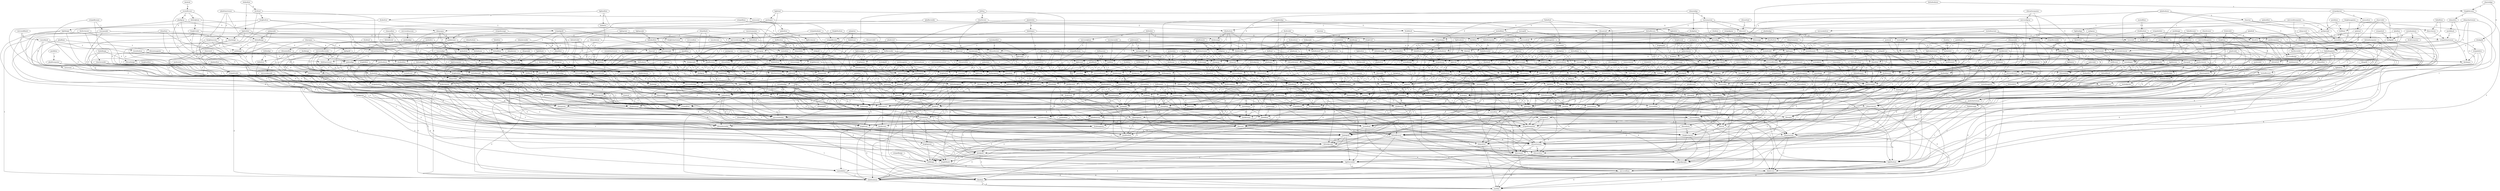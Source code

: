 digraph MyGraph {
stripedbeige -> dullbeige [label= "5"];
darkturquoise -> darkbronze [label= "4"];
darkturquoise -> poshtan [label= "3"];
mirroredturquoise -> dimcrimson [label= "2"];
mirroredturquoise -> clearcrimson [label= "4"];
mirroredturquoise -> dottedblue [label= "1"];
stripedgray -> mutedviolet [label= "4"];
stripedgray -> clearfuchsia [label= "1"];
stripedgray -> dullviolet [label= "2"];
brightcyan -> dimaqua [label= "4"];
brightcyan -> vibrantsalmon [label= "4"];
darkaqua -> dimbrown [label= "4"];
dullmagenta -> dimplum [label= "5"];
dullmagenta -> darkcoral [label= "5"];
dullmagenta -> mirroredwhite [label= "3"];
dullmagenta -> poshteal [label= "3"];
dullsilver -> dullcrimson [label= "4"];
dullblue -> shinyviolet [label= "1"];
dullblue -> plaidmagenta [label= "4"];
dullblue -> dullgreen [label= "4"];
mutedwhite -> darkaqua [label= "4"];
mutedwhite -> palered [label= "4"];
mutedwhite -> stripedmaroon [label= "1"];
mutedwhite -> stripedtomato [label= "1"];
shinygray -> dimchartreuse [label= "3"];
shinygray -> mutedturquoise [label= "4"];
poshyellow -> dimcyan [label= "4"];
wavytan -> plaidbeige [label= "2"];
poshmaroon -> mirroredblue [label= "5"];
fadedred -> drabred [label= "3"];
stripedcyan -> brightblack [label= "1"];
stripedcyan -> poshcyan [label= "4"];
stripedcyan -> stripedpurple [label= "2"];
stripedcyan -> palefuchsia [label= "1"];
fadedteal -> vibrantgray [label= "4"];
fadedteal -> dimblack [label= "3"];
fadedteal -> mutedlime [label= "5"];
fadedteal -> stripedaqua [label= "4"];
stripedgold -> dottedblue [label= "1"];
stripedgold -> drabbronze [label= "5"];
stripedgold -> mirroredorange [label= "2"];
stripedgold -> shinyviolet [label= "2"];
dullcyan -> poshteal [label= "5"];
dullcyan -> palechartreuse [label= "3"];
clearbeige -> mirroredwhite [label= "3"];
clearbeige -> dottedorange [label= "4"];
clearbeige -> mutedpurple [label= "4"];
posholive -> drabmaroon [label= "4"];
posholive -> vibrantcrimson [label= "2"];
posholive -> vibrantaqua [label= "3"];
posholive -> dottedcyan [label= "1"];
plaidsilver -> vibrantblack [label= "2"];
paleolive -> brightturquoise [label= "2"];
paleolive -> brightteal [label= "5"];
mutedplum -> dimmaroon [label= "2"];
mutedplum -> palefuchsia [label= "2"];
mutedplum -> darkolive [label= "2"];
stripedorange -> palebronze [label= "5"];
stripedorange -> shinyblue [label= "1"];
dottedtan -> dimgreen [label= "3"];
dottedtan -> cleargray [label= "5"];
mirroredchartreuse -> mirroredaqua [label= "3"];
darkcrimson -> dimorange [label= "1"];
darkcrimson -> clearlavender [label= "4"];
darkcrimson -> fadedsalmon [label= "1"];
darkcrimson -> mutedfuchsia [label= "1"];
lightviolet -> fadedwhite [label= "1"];
lightviolet -> clearpurple [label= "2"];
poshbronze -> drabcoral [label= "5"];
fadedolive -> mirroredblue [label= "1"];
fadedolive -> dimwhite [label= "4"];
drabgray -> wavylime [label= "4"];
drabgray -> drabchartreuse [label= "2"];
drabgray -> brightblack [label= "2"];
drabgray -> clearpurple [label= "5"];
plaidlavender -> shinyaqua [label= "5"];
plaidlavender -> mirroredgold [label= "1"];
fadedgreen -> palelavender [label= "5"];
fadedgreen -> palered [label= "2"];
darkorange -> dullplum [label= "5"];
clearviolet -> dulllime [label= "1"];
clearviolet -> dimbrown [label= "5"];
clearviolet -> mirroredbronze [label= "5"];
clearviolet -> dottedturquoise [label= "3"];
mirroredaqua -> dullbeige [label= "3"];
mirroredaqua -> dottedlavender [label= "2"];
clearbronze -> mirroredmagenta [label= "3"];
clearbronze -> darktomato [label= "4"];
palegray -> mirroredorange [label= "5"];
palegray -> dottedbronze [label= "3"];
palegray -> darktomato [label= "3"];
lightyellow -> drabsilver [label= "3"];
lightyellow -> dullolive [label= "3"];
lightyellow -> lightviolet [label= "5"];
brightaqua -> mutedsilver [label= "2"];
brightaqua -> stripedturquoise [label= "1"];
vibrantblack -> clearcyan [label= "2"];
vibrantblack -> stripedturquoise [label= "2"];
lightblack -> shinygray [label= "1"];
lightblack -> drabgray [label= "3"];
dottedplum -> wavyteal [label= "3"];
dottedplum -> brightviolet [label= "4"];
dottedplum -> vibrantpurple [label= "2"];
darktomato -> dottedindigo [label= "3"];
darktomato -> plaidteal [label= "2"];
darktomato -> palelavender [label= "4"];
paleviolet -> vibrantplum [label= "5"];
paleviolet -> stripedteal [label= "3"];
paleviolet -> mutedmagenta [label= "2"];
paleviolet -> darkbrown [label= "3"];
darkgreen -> shinygreen [label= "5"];
darkgreen -> brightblack [label= "4"];
darkgreen -> dullbeige [label= "3"];
stripedcrimson -> darkgray [label= "4"];
brightgray -> mutedindigo [label= "5"];
brightgray -> darklime [label= "5"];
brightgray -> brightplum [label= "3"];
dullgray -> vibrantfuchsia [label= "3"];
drabblack -> brightturquoise [label= "4"];
drabblack -> stripedchartreuse [label= "4"];
drabblack -> fadedwhite [label= "4"];
drabblack -> plaidsilver [label= "4"];
palepurple -> vibrantaqua [label= "1"];
palepurple -> dottedbeige [label= "2"];
palepurple -> lighttomato [label= "1"];
dottedindigo -> dottedlavender [label= "5"];
dottedindigo -> shinygold [label= "5"];
dottedindigo -> vibranttomato [label= "1"];
dottedindigo -> stripedpurple [label= "1"];
clearbrown -> lightolive [label= "3"];
clearbrown -> shinybeige [label= "1"];
fadedsalmon -> noother [label= "0"];
poshsalmon -> wavysalmon [label= "3"];
poshsalmon -> stripedblue [label= "2"];
shinycyan -> dullsalmon [label= "5"];
shinycyan -> clearchartreuse [label= "5"];
drabwhite -> vibrantfuchsia [label= "3"];
drabwhite -> fadedblack [label= "2"];
drabwhite -> plaidteal [label= "3"];
fadedplum -> mutedteal [label= "4"];
fadedplum -> lightgray [label= "4"];
fadedplum -> drabmagenta [label= "4"];
fadedplum -> plaidaqua [label= "2"];
dimgold -> mutedbronze [label= "3"];
wavycyan -> vibrantlavender [label= "3"];
paletan -> paleaqua [label= "4"];
paletan -> stripedblack [label= "1"];
paletan -> poshtan [label= "3"];
shinyplum -> dimcyan [label= "1"];
shinyplum -> dimaqua [label= "3"];
shinyplum -> brightcrimson [label= "4"];
shinyplum -> mirroredwhite [label= "5"];
fadedturquoise -> fadedlavender [label= "4"];
fadedturquoise -> poshsilver [label= "5"];
shinyteal -> dullsalmon [label= "3"];
shinyteal -> drabbeige [label= "4"];
shinyteal -> wavylime [label= "4"];
shinyteal -> palewhite [label= "5"];
clearwhite -> dottedtomato [label= "1"];
plaidblack -> brightplum [label= "4"];
plaidblack -> shinytomato [label= "4"];
plaidblack -> plaidgreen [label= "2"];
plaidblack -> fadedblue [label= "3"];
vibrantgold -> mirroredwhite [label= "3"];
vibrantgold -> stripedturquoise [label= "5"];
plaidtan -> mirroredbrown [label= "3"];
plaidtan -> poshmaroon [label= "1"];
plaidtan -> mirroredred [label= "1"];
lightgold -> plaidaqua [label= "1"];
lightgold -> drabcrimson [label= "2"];
lightgold -> poshbronze [label= "4"];
lightgold -> shinybronze [label= "3"];
dottedlime -> palegreen [label= "2"];
dottedlime -> shinybronze [label= "2"];
dottedlime -> vibrantsalmon [label= "1"];
plaidorange -> darktan [label= "2"];
plaidorange -> plaidteal [label= "3"];
plaidorange -> fadedblack [label= "4"];
plaidorange -> wavytomato [label= "2"];
brightmagenta -> vibrantred [label= "2"];
brightmagenta -> mutedteal [label= "1"];
brightmagenta -> mirroredcrimson [label= "5"];
stripedwhite -> dottedwhite [label= "1"];
stripedwhite -> vibranttomato [label= "3"];
mutedlavender -> fadedgold [label= "4"];
mutedlavender -> palered [label= "3"];
dottedred -> clearmagenta [label= "1"];
dottedred -> poshtan [label= "4"];
shinyyellow -> darkbrown [label= "2"];
mutedturquoise -> poshfuchsia [label= "2"];
mutedturquoise -> darktan [label= "5"];
mutedturquoise -> wavyblue [label= "2"];
mirroredteal -> poshcyan [label= "1"];
mirroredteal -> dullorange [label= "2"];
mirroredteal -> brightindigo [label= "5"];
darkyellow -> brightindigo [label= "5"];
mirroredviolet -> lightmaroon [label= "4"];
mirroredviolet -> shinyplum [label= "2"];
mirroredviolet -> darkcoral [label= "2"];
dimcoral -> shinyred [label= "5"];
dimcoral -> dimplum [label= "1"];
paleplum -> dullgold [label= "5"];
paleplum -> mutedteal [label= "1"];
paleplum -> fadedcyan [label= "2"];
vibrantviolet -> wavybronze [label= "5"];
vibrantviolet -> wavyorange [label= "4"];
lightgray -> brightteal [label= "2"];
lightgray -> dottedolive [label= "4"];
lightgray -> stripedmagenta [label= "2"];
drabsilver -> vibrantbeige [label= "2"];
drabsilver -> stripedgold [label= "3"];
mirroredcoral -> mutedmagenta [label= "5"];
mirroredcoral -> vibrantgreen [label= "4"];
mutedtan -> vibrantbronze [label= "1"];
clearturquoise -> mirroredlime [label= "5"];
fadedorange -> mutedsilver [label= "1"];
fadedorange -> lightfuchsia [label= "1"];
dottedbronze -> fadedsalmon [label= "1"];
dottedbronze -> dimtomato [label= "1"];
dottedbronze -> dullbeige [label= "2"];
dottedbronze -> vibranttomato [label= "4"];
mirroredsilver -> clearfuchsia [label= "5"];
brightblack -> noother [label= "0"];
vibrantteal -> dimcoral [label= "5"];
wavychartreuse -> dimtomato [label= "1"];
wavychartreuse -> draborange [label= "1"];
wavychartreuse -> mirroredgold [label= "3"];
wavygreen -> darkcyan [label= "5"];
wavygreen -> wavylime [label= "4"];
wavytomato -> vibrantblack [label= "3"];
wavytomato -> fadedgold [label= "4"];
wavytomato -> stripedturquoise [label= "1"];
wavytomato -> plaidteal [label= "5"];
cleargray -> clearlime [label= "2"];
dullteal -> draborange [label= "3"];
dullteal -> lightfuchsia [label= "2"];
dullteal -> drabtomato [label= "3"];
fadedchartreuse -> poshfuchsia [label= "1"];
fadedchartreuse -> darkcoral [label= "3"];
fadedchartreuse -> drabcrimson [label= "4"];
stripedsilver -> dimchartreuse [label= "4"];
shinyblue -> dullsalmon [label= "2"];
mutedpurple -> clearlime [label= "2"];
mutedpurple -> lightblue [label= "2"];
mutedpurple -> dimlime [label= "3"];
clearmagenta -> lightblue [label= "5"];
clearmagenta -> wavysalmon [label= "3"];
clearmagenta -> mutedgreen [label= "1"];
clearmagenta -> darktan [label= "5"];
dottedblue -> stripedturquoise [label= "1"];
dottedblue -> paleindigo [label= "2"];
dottedblue -> poshsalmon [label= "3"];
brightgreen -> lightlavender [label= "5"];
brightgreen -> dullbeige [label= "1"];
brightgreen -> plaidgold [label= "3"];
poshsilver -> plaidfuchsia [label= "4"];
poshgold -> dimmagenta [label= "5"];
poshgold -> poshfuchsia [label= "4"];
poshgold -> mutedsilver [label= "5"];
wavycrimson -> plaidorange [label= "4"];
darkmagenta -> palesalmon [label= "4"];
darkmagenta -> dottedaqua [label= "1"];
darkmagenta -> drabmagenta [label= "4"];
darkmagenta -> paleolive [label= "1"];
dimred -> brightcrimson [label= "3"];
dimred -> mirroredlime [label= "2"];
dullwhite -> palecyan [label= "5"];
dullwhite -> darkorange [label= "1"];
dullwhite -> mirroredplum [label= "4"];
plaidlime -> vibrantmagenta [label= "3"];
plaidlime -> wavycyan [label= "5"];
dimbrown -> noother [label= "0"];
paleblack -> mirroredgold [label= "3"];
paleblack -> cleargold [label= "3"];
paleblack -> darkchartreuse [label= "2"];
clearteal -> mirroredblue [label= "1"];
clearteal -> mutedteal [label= "5"];
clearteal -> dottedmagenta [label= "4"];
clearteal -> brightcrimson [label= "3"];
mutedaqua -> dottedaqua [label= "3"];
mutedaqua -> dullaqua [label= "2"];
mutedaqua -> mutedlavender [label= "1"];
mutedaqua -> mutedgreen [label= "2"];
plaidcrimson -> mirroredindigo [label= "1"];
brightcoral -> mirroredgold [label= "3"];
brightcoral -> wavysalmon [label= "2"];
brightcoral -> palecrimson [label= "5"];
brightcoral -> darkbrown [label= "2"];
dottedfuchsia -> vibrantcoral [label= "4"];
dottedfuchsia -> mirroredteal [label= "3"];
dottedfuchsia -> palelavender [label= "2"];
darklavender -> dottedred [label= "3"];
clearfuchsia -> dottedblue [label= "3"];
clearfuchsia -> poshbrown [label= "2"];
vibrantturquoise -> clearblue [label= "4"];
vibrantturquoise -> mirroredgray [label= "2"];
poshtomato -> mutedbronze [label= "2"];
poshtomato -> darkmagenta [label= "1"];
brightplum -> poshtan [label= "4"];
brightplum -> fadedsalmon [label= "5"];
dimbeige -> plaidteal [label= "4"];
dimbeige -> drabbronze [label= "2"];
lightcoral -> dottedbronze [label= "2"];
lightcoral -> shinygold [label= "4"];
lightcoral -> brightplum [label= "2"];
lightcoral -> dimtan [label= "1"];
stripedviolet -> vibrantmaroon [label= "5"];
stripedviolet -> poshcyan [label= "3"];
stripedviolet -> fadedsalmon [label= "2"];
palemaroon -> paleaqua [label= "4"];
palemaroon -> shinysilver [label= "5"];
plaidgreen -> lighttomato [label= "2"];
vibrantlavender -> dimlime [label= "1"];
poshteal -> vibrantlavender [label= "5"];
dullcrimson -> darkbrown [label= "1"];
mutedbronze -> vibrantcyan [label= "4"];
mutedbronze -> poshchartreuse [label= "1"];
mutedbronze -> dottedbronze [label= "1"];
poshred -> mutedtomato [label= "4"];
poshred -> vibranttomato [label= "1"];
poshred -> darkbrown [label= "4"];
stripedlime -> dullplum [label= "2"];
stripedlime -> drabyellow [label= "5"];
stripedlime -> palesilver [label= "2"];
dullblack -> dimgray [label= "1"];
dullblack -> drabaqua [label= "2"];
dullblack -> fadedblue [label= "3"];
dullblack -> mirroredindigo [label= "2"];
vibrantred -> fadedblack [label= "3"];
vibrantred -> wavyred [label= "4"];
vibrantred -> wavysalmon [label= "5"];
drabolive -> dullmagenta [label= "3"];
drabolive -> vibrantaqua [label= "1"];
drabolive -> dimmaroon [label= "2"];
mutedyellow -> wavylime [label= "5"];
mutedyellow -> vibrantbrown [label= "2"];
mutedyellow -> shinycyan [label= "2"];
dimlavender -> wavysalmon [label= "1"];
poshtan -> mirroredlime [label= "4"];
poshtan -> fadedgold [label= "5"];
vibrantmagenta -> plaidteal [label= "4"];
vibrantmagenta -> wavyplum [label= "3"];
vibrantmagenta -> palecyan [label= "1"];
vibrantmagenta -> mirroredbronze [label= "2"];
dimyellow -> vibrantblack [label= "3"];
dimyellow -> dimmaroon [label= "1"];
draborange -> plaidgreen [label= "2"];
draborange -> clearpurple [label= "5"];
draborange -> brightbeige [label= "5"];
draborange -> dullviolet [label= "5"];
plaidmagenta -> paletan [label= "4"];
plaidmagenta -> vibrantlavender [label= "4"];
plaidmagenta -> drabcoral [label= "1"];
plaidmagenta -> darklime [label= "5"];
darkgold -> poshtomato [label= "1"];
darkgold -> mutedteal [label= "3"];
fadedblack -> brightturquoise [label= "2"];
fadedblack -> stripedblue [label= "1"];
fadedblack -> stripedpurple [label= "1"];
stripedblack -> shinysilver [label= "1"];
dullpurple -> fadedlavender [label= "2"];
dullpurple -> mirroredtomato [label= "4"];
dulllime -> wavyolive [label= "5"];
dottedblack -> dottedolive [label= "5"];
lightmaroon -> shinyorange [label= "1"];
lightmaroon -> brightblack [label= "1"];
lightmaroon -> paletan [label= "1"];
mutedsilver -> dottedpurple [label= "4"];
mutedsilver -> fadedsalmon [label= "3"];
mutedsilver -> drabmagenta [label= "1"];
mutedsilver -> brightgreen [label= "4"];
mutedmaroon -> dimlime [label= "5"];
mutedmaroon -> wavyplum [label= "1"];
mutedmaroon -> stripedlavender [label= "1"];
mutedmaroon -> dottedwhite [label= "1"];
shinycoral -> dimyellow [label= "1"];
shinycoral -> mutedcrimson [label= "1"];
shinycoral -> dimolive [label= "4"];
shinybeige -> shinyorange [label= "5"];
shinybeige -> plaidteal [label= "5"];
stripedbrown -> brightwhite [label= "5"];
stripedbrown -> fadedgold [label= "1"];
stripedbrown -> dimteal [label= "4"];
drabsalmon -> fadedtomato [label= "5"];
drabsalmon -> mutedcrimson [label= "4"];
shinymagenta -> wavygreen [label= "4"];
shinymagenta -> darkwhite [label= "2"];
shinymagenta -> clearolive [label= "5"];
lightblue -> drabbrown [label= "3"];
lightblue -> dimmagenta [label= "5"];
lightblue -> lightfuchsia [label= "3"];
lightblue -> dottedlavender [label= "1"];
dimcrimson -> stripedchartreuse [label= "3"];
dottedorange -> brightolive [label= "4"];
dottedbeige -> vibrantchartreuse [label= "5"];
dottedbeige -> fadedpurple [label= "2"];
dottedbeige -> palebeige [label= "3"];
brighttomato -> mutedgray [label= "2"];
brighttomato -> palelavender [label= "5"];
brighttomato -> lightcyan [label= "2"];
brighttomato -> dottedgold [label= "4"];
dimgreen -> wavylime [label= "3"];
dottedwhite -> dimgray [label= "2"];
dottedwhite -> fadedwhite [label= "1"];
dottedwhite -> fadedplum [label= "4"];
stripedred -> darkgold [label= "2"];
dottedsalmon -> brightbronze [label= "1"];
dottedsalmon -> wavybronze [label= "1"];
mutedgold -> mirroredteal [label= "4"];
lightchartreuse -> poshtomato [label= "4"];
darklime -> stripedteal [label= "3"];
darklime -> dottedpurple [label= "5"];
darklime -> stripedturquoise [label= "1"];
palelavender -> stripedmaroon [label= "4"];
palelavender -> dimred [label= "5"];
palelavender -> dimlime [label= "5"];
stripedbronze -> vibrantfuchsia [label= "5"];
stripedbronze -> dullorange [label= "2"];
stripedbronze -> wavypurple [label= "1"];
drabfuchsia -> dottedlavender [label= "2"];
drabfuchsia -> clearpurple [label= "1"];
drabfuchsia -> darkpurple [label= "3"];
mirroredgold -> darktomato [label= "4"];
mirroredgold -> paletan [label= "5"];
mirroredgold -> brightindigo [label= "2"];
mirroredgold -> wavyteal [label= "5"];
poshgray -> drabmagenta [label= "2"];
poshgray -> darktan [label= "3"];
poshcyan -> paleolive [label= "2"];
poshcyan -> dullcoral [label= "5"];
palebeige -> stripedcyan [label= "5"];
palebeige -> shinyviolet [label= "5"];
fadedmaroon -> stripedturquoise [label= "1"];
fadedmaroon -> dimbrown [label= "4"];
fadedmaroon -> plaidgold [label= "5"];
fadedmaroon -> vibrantlavender [label= "1"];
mirroredpurple -> stripedyellow [label= "1"];
mirroredpurple -> dottedchartreuse [label= "4"];
mirroredpurple -> mutedcrimson [label= "5"];
mirroredpurple -> dullcrimson [label= "5"];
fadedcoral -> plaidaqua [label= "1"];
fadedcoral -> mutedcoral [label= "5"];
dullindigo -> dullsilver [label= "4"];
fadedpurple -> mutedturquoise [label= "1"];
fadedpurple -> palered [label= "3"];
fadedpurple -> palelavender [label= "2"];
fadedpurple -> shinybronze [label= "1"];
shinycrimson -> mirroredblue [label= "3"];
shinycrimson -> stripedturquoise [label= "2"];
shinycrimson -> stripedteal [label= "5"];
shinycrimson -> dimlime [label= "4"];
lightturquoise -> darkgray [label= "2"];
lightturquoise -> mirroredwhite [label= "5"];
poshfuchsia -> plaidgold [label= "2"];
brightpurple -> darklime [label= "1"];
brightpurple -> vibrantbronze [label= "4"];
brightpurple -> cleargold [label= "5"];
brightpurple -> dullbrown [label= "2"];
drabred -> stripedblue [label= "5"];
mirroredlavender -> paleindigo [label= "2"];
mirroredlavender -> stripedmaroon [label= "3"];
mirroredlavender -> plaidgold [label= "1"];
mutedtomato -> stripedcyan [label= "3"];
mutedtomato -> dottedindigo [label= "4"];
lightorange -> lightmaroon [label= "4"];
lightorange -> stripedblack [label= "4"];
lightorange -> vibrantwhite [label= "1"];
shinylime -> brightchartreuse [label= "2"];
shinylime -> dullsalmon [label= "4"];
shinylime -> clearolive [label= "2"];
shinylime -> mirroredwhite [label= "1"];
dimplum -> drabmagenta [label= "4"];
dimplum -> dimred [label= "4"];
darkpurple -> dottedcrimson [label= "2"];
darkpurple -> dottedorange [label= "2"];
darkpurple -> stripedmaroon [label= "3"];
drabaqua -> stripedblack [label= "3"];
drabaqua -> dimred [label= "1"];
wavyred -> vibrantpurple [label= "4"];
wavyred -> plaidteal [label= "3"];
wavyred -> drabaqua [label= "5"];
wavyturquoise -> clearmaroon [label= "4"];
wavyturquoise -> fadedsilver [label= "2"];
wavyturquoise -> dottedteal [label= "4"];
mutedcyan -> wavyyellow [label= "5"];
drabcyan -> fadedgreen [label= "3"];
drabcyan -> dullorange [label= "5"];
drabcyan -> paletan [label= "3"];
drabcyan -> mirroredbrown [label= "3"];
wavyviolet -> lightlavender [label= "3"];
lightred -> wavyblue [label= "2"];
drabbeige -> mirroredindigo [label= "3"];
drabbeige -> mirroredblue [label= "2"];
paletomato -> wavygreen [label= "2"];
paletomato -> clearorange [label= "3"];
paletomato -> dullblue [label= "3"];
paletomato -> lightlime [label= "1"];
poshlime -> dulllime [label= "4"];
wavyolive -> shinymaroon [label= "3"];
wavyolive -> darkturquoise [label= "3"];
wavyolive -> dullred [label= "2"];
dullchartreuse -> mutedcoral [label= "4"];
mutedblack -> mirroredblue [label= "3"];
mutedblack -> fadedwhite [label= "1"];
mutedblack -> dullbeige [label= "1"];
darkindigo -> mutedsilver [label= "1"];
darkindigo -> dimplum [label= "3"];
mirroredcyan -> vibrantsilver [label= "3"];
mirroredcyan -> poshteal [label= "1"];
plaidolive -> mutedteal [label= "2"];
plaidolive -> clearcyan [label= "5"];
plaidolive -> drabmagenta [label= "5"];
vibrantwhite -> darkgray [label= "2"];
vibrantwhite -> dimgray [label= "1"];
vibrantwhite -> stripedmagenta [label= "4"];
wavybronze -> plaidaqua [label= "1"];
wavybronze -> lighttomato [label= "1"];
wavybronze -> mirroredtomato [label= "2"];
wavybronze -> paleolive [label= "4"];
plaidchartreuse -> wavycoral [label= "4"];
plaidchartreuse -> dottedbeige [label= "3"];
plaidchartreuse -> brightmaroon [label= "2"];
plaidchartreuse -> palelime [label= "1"];
darktan -> drabbrown [label= "1"];
darktan -> dullorange [label= "5"];
shinyolive -> poshblack [label= "5"];
shinyolive -> fadedplum [label= "4"];
palelime -> dullblack [label= "1"];
mutedcrimson -> dimcyan [label= "3"];
mutedcrimson -> vibrantolive [label= "1"];
mutedcrimson -> stripedpurple [label= "1"];
mutedcrimson -> fadedgold [label= "5"];
darksalmon -> mutedturquoise [label= "5"];
darksilver -> mirroredsalmon [label= "5"];
darksilver -> dimlavender [label= "4"];
darksilver -> shinycrimson [label= "2"];
darksilver -> brightgray [label= "2"];
clearcyan -> mutedcrimson [label= "3"];
mutedorange -> fadedmaroon [label= "1"];
mutedorange -> poshgold [label= "1"];
mutedorange -> brightturquoise [label= "1"];
mutedorange -> clearcyan [label= "4"];
darkfuchsia -> brightturquoise [label= "3"];
mirroredbronze -> vibranttomato [label= "1"];
mirroredbronze -> drabbrown [label= "2"];
mirroredbronze -> fadedpurple [label= "1"];
dimorange -> vibrantbrown [label= "4"];
dimorange -> dottedlavender [label= "1"];
shinyturquoise -> dimviolet [label= "5"];
shinyturquoise -> dimteal [label= "5"];
shinyturquoise -> fadedtomato [label= "3"];
lighttan -> brightbeige [label= "1"];
lighttan -> mirroredindigo [label= "2"];
dullolive -> palecoral [label= "2"];
fadedcyan -> dottedchartreuse [label= "2"];
fadedcyan -> palesalmon [label= "2"];
fadedcyan -> dulllavender [label= "3"];
fadedcyan -> dottedmaroon [label= "3"];
shinygreen -> mirroredwhite [label= "4"];
drabviolet -> vibrantcoral [label= "4"];
drabviolet -> dimolive [label= "4"];
drabviolet -> plaidbrown [label= "5"];
drabviolet -> brighttan [label= "2"];
poshviolet -> shinycrimson [label= "1"];
poshviolet -> fadedindigo [label= "1"];
shinytomato -> dimcyan [label= "2"];
wavyindigo -> mirroredviolet [label= "4"];
wavyindigo -> fadedmaroon [label= "5"];
wavyindigo -> drabgray [label= "3"];
wavyindigo -> plaidorange [label= "1"];
poshbrown -> mirroredcoral [label= "4"];
poshbrown -> drabcyan [label= "5"];
poshbrown -> stripedcyan [label= "5"];
poshbrown -> mutedlavender [label= "1"];
dulltomato -> drabaqua [label= "2"];
dulltomato -> mutedorange [label= "4"];
dulltomato -> fadedgold [label= "4"];
dimsilver -> poshgray [label= "4"];
plaidindigo -> dimindigo [label= "2"];
dullcoral -> shinyplum [label= "2"];
mirroredplum -> vibrantgreen [label= "4"];
mirroredplum -> stripedfuchsia [label= "5"];
lightbronze -> vibrantpurple [label= "5"];
mirroredwhite -> brightteal [label= "3"];
vibrantindigo -> vibrantlime [label= "4"];
vibrantcrimson -> dimlavender [label= "3"];
vibrantcrimson -> plaidteal [label= "1"];
vibrantsalmon -> dullgreen [label= "2"];
vibrantsalmon -> darkcoral [label= "2"];
vibrantsalmon -> palefuchsia [label= "1"];
vibrantsalmon -> paleaqua [label= "3"];
mirroredfuchsia -> plaidmaroon [label= "1"];
mirroredfuchsia -> darkaqua [label= "1"];
mirroredfuchsia -> wavyviolet [label= "4"];
mirroredfuchsia -> poshtomato [label= "4"];
brightcrimson -> lightlavender [label= "3"];
brightcrimson -> stripedpurple [label= "1"];
shinypurple -> lightaqua [label= "4"];
shinypurple -> fadedblack [label= "4"];
shinypurple -> dullgreen [label= "1"];
shinypurple -> dottedgold [label= "3"];
dimtomato -> stripedpurple [label= "2"];
dimtomato -> lightlavender [label= "4"];
dimtomato -> mirroredlime [label= "1"];
dullbronze -> mirroredtomato [label= "1"];
dullbronze -> fadedwhite [label= "5"];
dullbronze -> wavyteal [label= "1"];
vibrantchartreuse -> paleindigo [label= "5"];
vibrantchartreuse -> mirroredviolet [label= "5"];
vibrantaqua -> mutedgray [label= "3"];
vibrantaqua -> clearcyan [label= "5"];
vibrantaqua -> stripedblack [label= "4"];
clearcrimson -> palecoral [label= "4"];
clearcrimson -> cleartomato [label= "3"];
clearcrimson -> wavyblue [label= "3"];
drabblue -> darkmagenta [label= "3"];
drabblue -> mutedorange [label= "4"];
drabblue -> wavylime [label= "4"];
brightred -> dullgreen [label= "1"];
brightred -> mutedtomato [label= "1"];
brightwhite -> darkblack [label= "3"];
brightwhite -> dottedmagenta [label= "4"];
brightwhite -> dullorange [label= "1"];
brightwhite -> dottedpurple [label= "4"];
dottedbrown -> clearlime [label= "3"];
dottedbrown -> drabgray [label= "3"];
dottedbrown -> fadedblack [label= "4"];
dottedbrown -> stripedbrown [label= "1"];
vibrantcyan -> drabaqua [label= "3"];
mirroredcrimson -> vibrantaqua [label= "5"];
mirroredcrimson -> dimbrown [label= "4"];
mirroredcrimson -> darkindigo [label= "1"];
drabbronze -> stripedblack [label= "1"];
drabbronze -> darkbronze [label= "3"];
drabbronze -> wavyyellow [label= "4"];
vibranttomato -> vibrantolive [label= "3"];
vibranttomato -> plaidgold [label= "1"];
vibranttomato -> dimtomato [label= "1"];
brightsilver -> darkchartreuse [label= "2"];
brightsilver -> lightbeige [label= "5"];
brightsilver -> dimtomato [label= "5"];
brightsilver -> drabchartreuse [label= "1"];
dullviolet -> plaidbronze [label= "5"];
dullviolet -> mutedblack [label= "5"];
dullviolet -> lightfuchsia [label= "2"];
dullbeige -> noother [label= "0"];
mirroredgreen -> mutedteal [label= "5"];
mirroredgreen -> dimaqua [label= "1"];
mirroredgreen -> clearlime [label= "2"];
mirroredgreen -> dimtomato [label= "3"];
wavyplum -> clearolive [label= "3"];
dullbrown -> vibrantplum [label= "1"];
dullbrown -> plaidmaroon [label= "4"];
palefuchsia -> dottedlavender [label= "4"];
palefuchsia -> shinybeige [label= "5"];
dimlime -> noother [label= "0"];
lightlavender -> mirroredlime [label= "3"];
lightlavender -> mutedolive [label= "5"];
lightlavender -> dimbrown [label= "3"];
lightlavender -> fadedsalmon [label= "2"];
poshindigo -> dottedblue [label= "1"];
poshindigo -> stripedplum [label= "5"];
dullturquoise -> plaidteal [label= "4"];
dullturquoise -> mutedsilver [label= "2"];
poshpurple -> palegreen [label= "1"];
poshpurple -> wavyolive [label= "2"];
lightteal -> brightbrown [label= "1"];
lightteal -> mirroredcrimson [label= "3"];
lightteal -> poshaqua [label= "4"];
vibrantbeige -> fadedgold [label= "3"];
vibrantbeige -> clearolive [label= "4"];
wavyfuchsia -> mirroredteal [label= "5"];
wavyfuchsia -> dottedmagenta [label= "4"];
wavyfuchsia -> draborange [label= "5"];
poshmagenta -> dottedlavender [label= "1"];
poshmagenta -> dullmagenta [label= "2"];
poshmagenta -> clearplum [label= "5"];
poshmagenta -> dimchartreuse [label= "3"];
palesalmon -> fadedsalmon [label= "3"];
palesalmon -> drabmagenta [label= "2"];
palesalmon -> darkbrown [label= "3"];
palesalmon -> dullbeige [label= "4"];
wavysilver -> paleteal [label= "2"];
shinysalmon -> clearred [label= "2"];
shinysalmon -> mirroredyellow [label= "2"];
shinysalmon -> wavyindigo [label= "2"];
shinysalmon -> vibrantlavender [label= "3"];
fadedviolet -> wavyyellow [label= "1"];
brightlime -> mirroredbronze [label= "1"];
darkplum -> lightblue [label= "5"];
darkplum -> dimgray [label= "3"];
darkgray -> drabmagenta [label= "2"];
vibrantblue -> darklime [label= "3"];
vibrantblue -> poshgold [label= "2"];
dottedtomato -> dottedbronze [label= "2"];
plaidpurple -> wavybeige [label= "4"];
plaidpurple -> mutedlavender [label= "5"];
plaidpurple -> palered [label= "5"];
stripedmaroon -> shinymaroon [label= "4"];
stripedmaroon -> dullcrimson [label= "5"];
wavybrown -> wavygray [label= "1"];
brightbrown -> mutedgray [label= "4"];
brightbrown -> darkmagenta [label= "2"];
brightbrown -> mutedlavender [label= "4"];
brightbrown -> paletan [label= "4"];
wavygray -> brightteal [label= "5"];
wavygray -> clearpurple [label= "3"];
wavygray -> vibrantlime [label= "5"];
wavygray -> brightplum [label= "1"];
palewhite -> darkmagenta [label= "2"];
dimblue -> darkwhite [label= "4"];
mutedbeige -> palemagenta [label= "5"];
mutedbeige -> darkolive [label= "1"];
plaidcoral -> mirroredsalmon [label= "2"];
plaidcoral -> vibrantgold [label= "2"];
plaidcoral -> drabbronze [label= "3"];
plaidcoral -> fadedgold [label= "3"];
drabteal -> dottedblue [label= "1"];
drabteal -> fadedchartreuse [label= "1"];
wavygold -> fadedturquoise [label= "2"];
wavygold -> fadedcoral [label= "1"];
wavygold -> stripedpurple [label= "3"];
wavygold -> wavywhite [label= "5"];
vibrantlime -> stripedplum [label= "1"];
vibrantlime -> mirroredindigo [label= "5"];
vibrantlime -> palecoral [label= "2"];
clearplum -> vibranttomato [label= "2"];
clearplum -> lightlavender [label= "5"];
dimfuchsia -> vibrantmaroon [label= "1"];
dimfuchsia -> shinywhite [label= "1"];
dimfuchsia -> darkorange [label= "5"];
dimfuchsia -> lightcoral [label= "1"];
plaidbeige -> mirroredfuchsia [label= "4"];
plaidbeige -> fadedgreen [label= "4"];
lightolive -> dimindigo [label= "3"];
darkbeige -> dullsilver [label= "5"];
darkbeige -> paleindigo [label= "2"];
brightolive -> dottedgold [label= "3"];
brightolive -> fadedgold [label= "4"];
brightolive -> drabcrimson [label= "2"];
plaidplum -> vibrantorange [label= "4"];
mutedcoral -> vibrantmaroon [label= "2"];
wavyorange -> drabcrimson [label= "2"];
wavyorange -> dullcyan [label= "3"];
wavyorange -> mirroredcoral [label= "1"];
brighttan -> mutedviolet [label= "5"];
brighttan -> paletan [label= "1"];
brighttan -> lightmaroon [label= "3"];
plaidblue -> mutedlavender [label= "4"];
plaidblue -> stripedblack [label= "1"];
plaidblue -> paleindigo [label= "5"];
wavybeige -> palemaroon [label= "4"];
palegreen -> shinysilver [label= "2"];
plaidtomato -> dullplum [label= "2"];
plaidtomato -> dottedgold [label= "1"];
plaidtomato -> shinyred [label= "3"];
dottedcrimson -> mutedsilver [label= "3"];
fadedindigo -> vibrantblack [label= "1"];
fadedindigo -> poshbronze [label= "2"];
drabbrown -> mirroredlime [label= "3"];
drabbrown -> fadedmaroon [label= "5"];
drabbrown -> vibrantlavender [label= "4"];
drabbrown -> vibranttomato [label= "1"];
dottedchartreuse -> dullcrimson [label= "3"];
dottedchartreuse -> dottedbronze [label= "2"];
dullgreen -> wavyviolet [label= "3"];
mirroredgray -> dimfuchsia [label= "1"];
mirroredgray -> dullgreen [label= "1"];
mirroredgray -> poshcrimson [label= "3"];
mirroredgray -> vibrantpurple [label= "4"];
shinylavender -> shinyblue [label= "4"];
shinylavender -> dimbeige [label= "2"];
fadedblue -> dimlime [label= "2"];
fadedblue -> mutedteal [label= "3"];
mirroredindigo -> mirroredwhite [label= "2"];
mirroredindigo -> fadedblue [label= "3"];
mirroredindigo -> dottedpurple [label= "4"];
mirroredindigo -> dimmagenta [label= "4"];
wavywhite -> fadedolive [label= "4"];
dullaqua -> palered [label= "4"];
dullaqua -> dimgray [label= "5"];
dullaqua -> shinymaroon [label= "2"];
dullaqua -> lightblue [label= "5"];
darkred -> mutedbrown [label= "3"];
mirroredmagenta -> dimtomato [label= "4"];
mirroredmagenta -> dimmaroon [label= "5"];
mirroredmagenta -> mirroredfuchsia [label= "3"];
darkwhite -> stripedcyan [label= "3"];
darkwhite -> clearteal [label= "1"];
darkwhite -> dimmaroon [label= "3"];
darkwhite -> dullaqua [label= "2"];
dottedmagenta -> shinysilver [label= "3"];
brightmaroon -> vibrantpurple [label= "5"];
brightmaroon -> drabpurple [label= "2"];
brightmaroon -> lightcyan [label= "2"];
brightmaroon -> dullblack [label= "1"];
plaidteal -> brightblack [label= "1"];
plaidteal -> mirroredwhite [label= "5"];
drabyellow -> clearpurple [label= "4"];
drabyellow -> vibrantolive [label= "1"];
mirroredorange -> stripedcyan [label= "1"];
mirroredorange -> vibrantcyan [label= "2"];
mirroredorange -> darkwhite [label= "1"];
brightorange -> shinygold [label= "5"];
brightorange -> dullturquoise [label= "3"];
fadedbronze -> poshturquoise [label= "1"];
fadedbronze -> mutedbeige [label= "3"];
wavyteal -> mirroredindigo [label= "5"];
stripedaqua -> mirroredcrimson [label= "4"];
stripedaqua -> mirroredsalmon [label= "2"];
stripedaqua -> lightviolet [label= "4"];
stripedaqua -> dottedmagenta [label= "5"];
brightchartreuse -> wavygreen [label= "4"];
brightchartreuse -> drabgray [label= "5"];
lightcyan -> dimbrown [label= "3"];
plaidviolet -> dottedred [label= "1"];
plaidviolet -> brightlavender [label= "4"];
clearsalmon -> drabbronze [label= "4"];
lightmagenta -> darkturquoise [label= "2"];
lightmagenta -> drabchartreuse [label= "2"];
lightmagenta -> dimchartreuse [label= "5"];
lightmagenta -> palesalmon [label= "3"];
wavylime -> darkturquoise [label= "1"];
wavylime -> stripedturquoise [label= "3"];
wavylime -> palechartreuse [label= "1"];
dottedgray -> wavytomato [label= "2"];
dottedgray -> shinytomato [label= "2"];
dottedgray -> darkcoral [label= "2"];
wavylavender -> dullblue [label= "3"];
wavylavender -> fadedfuchsia [label= "1"];
clearblack -> dimplum [label= "3"];
clearblack -> stripedsilver [label= "1"];
brightyellow -> stripedviolet [label= "4"];
poshblue -> plaidturquoise [label= "5"];
dottedgreen -> vibrantsilver [label= "3"];
plaidwhite -> dimcoral [label= "4"];
plaidwhite -> fadedaqua [label= "4"];
plaidwhite -> mirroredteal [label= "2"];
stripedfuchsia -> dullblue [label= "5"];
stripedfuchsia -> clearolive [label= "1"];
darkbronze -> dottedbronze [label= "1"];
vibrantsilver -> lightmaroon [label= "2"];
vibrantsilver -> dottedpurple [label= "5"];
darkcyan -> palefuchsia [label= "5"];
darkcyan -> fadedblack [label= "5"];
darkcyan -> darkmagenta [label= "4"];
paleteal -> vibrantlime [label= "2"];
paleteal -> dimorange [label= "1"];
paleteal -> mutedaqua [label= "3"];
drabcoral -> shinysilver [label= "5"];
lightaqua -> plaidaqua [label= "4"];
lightaqua -> lightfuchsia [label= "4"];
lightaqua -> plaidbronze [label= "4"];
lightaqua -> mirroredbronze [label= "4"];
palecyan -> drabmaroon [label= "5"];
palecyan -> shinycrimson [label= "1"];
mutedchartreuse -> palelime [label= "2"];
paleaqua -> stripedpurple [label= "4"];
clearlime -> wavysalmon [label= "1"];
clearlime -> dimcyan [label= "3"];
clearlime -> mutedcrimson [label= "4"];
dimmagenta -> fadedsalmon [label= "2"];
dimmagenta -> poshfuchsia [label= "1"];
dimmagenta -> mutedteal [label= "1"];
drabgold -> fadedmagenta [label= "3"];
drabgold -> palecyan [label= "4"];
mutedfuchsia -> paleaqua [label= "2"];
mutedfuchsia -> dottedaqua [label= "3"];
mutedfuchsia -> lightfuchsia [label= "4"];
mutedfuchsia -> poshfuchsia [label= "1"];
paleorange -> fadedblue [label= "1"];
dimwhite -> shinysilver [label= "5"];
dimwhite -> shinytomato [label= "1"];
dimwhite -> fadedgold [label= "5"];
dimwhite -> dullcrimson [label= "2"];
shinyviolet -> paletan [label= "4"];
shinyviolet -> mutedolive [label= "5"];
shinyviolet -> dullturquoise [label= "3"];
shinyviolet -> brightaqua [label= "2"];
plaidaqua -> vibrantcrimson [label= "5"];
plaidaqua -> mutedpurple [label= "5"];
plaidaqua -> dimmaroon [label= "5"];
mirroredyellow -> fadedsilver [label= "2"];
mirroredmaroon -> poshindigo [label= "1"];
clearmaroon -> dimaqua [label= "2"];
clearmaroon -> stripedblue [label= "5"];
clearmaroon -> darkbronze [label= "3"];
clearmaroon -> dullturquoise [label= "3"];
dimblack -> stripedpurple [label= "5"];
dimblack -> mirroredaqua [label= "1"];
poshturquoise -> lightfuchsia [label= "4"];
poshturquoise -> wavyplum [label= "3"];
poshturquoise -> darklavender [label= "5"];
brightblue -> fadedchartreuse [label= "3"];
brightblue -> shinytomato [label= "5"];
darkviolet -> clearturquoise [label= "4"];
darkviolet -> vibrantfuchsia [label= "2"];
darkviolet -> brightred [label= "4"];
stripedgreen -> wavysilver [label= "5"];
stripedgreen -> poshlavender [label= "1"];
stripedgreen -> darkgold [label= "5"];
stripedgreen -> darktan [label= "3"];
poshcrimson -> dottedgray [label= "4"];
poshcrimson -> shinycrimson [label= "1"];
dottedmaroon -> mutedorange [label= "5"];
brightbeige -> fadedsalmon [label= "4"];
brightbeige -> clearchartreuse [label= "5"];
brightbeige -> drabmaroon [label= "1"];
brightbeige -> palered [label= "3"];
drabchartreuse -> palemaroon [label= "2"];
drabcrimson -> stripedteal [label= "2"];
drabcrimson -> lightlavender [label= "1"];
drabcrimson -> brightcrimson [label= "4"];
palegold -> fadedblue [label= "1"];
palegold -> mirroredbronze [label= "2"];
palegold -> mutedaqua [label= "1"];
palegold -> stripedmagenta [label= "5"];
paleyellow -> lightindigo [label= "5"];
paleyellow -> poshpurple [label= "3"];
dottedviolet -> mutedblack [label= "2"];
dottedviolet -> palemagenta [label= "1"];
dottedviolet -> cleargreen [label= "2"];
dottedviolet -> vibrantchartreuse [label= "5"];
dimolive -> plaidteal [label= "1"];
dimolive -> mirroredlime [label= "5"];
dimolive -> mirroredbeige [label= "5"];
dimolive -> lightaqua [label= "2"];
stripedteal -> darkbrown [label= "5"];
stripedteal -> plaidgold [label= "4"];
stripedteal -> stripedturquoise [label= "2"];
stripedteal -> mirroredlime [label= "2"];
lightsalmon -> vibrantsilver [label= "3"];
lightsalmon -> fadedgreen [label= "3"];
lightsalmon -> dullcyan [label= "4"];
lightsalmon -> lightaqua [label= "3"];
dimindigo -> dullred [label= "2"];
dimindigo -> shinytomato [label= "1"];
dimindigo -> poshtan [label= "5"];
dimindigo -> brightlime [label= "5"];
darkchartreuse -> shinyred [label= "5"];
lightlime -> brightolive [label= "3"];
lightlime -> palechartreuse [label= "4"];
lightlime -> wavytomato [label= "1"];
poshaqua -> dimfuchsia [label= "2"];
poshaqua -> dottedblue [label= "2"];
lightsilver -> stripedcyan [label= "4"];
mirroredbrown -> dottedlavender [label= "2"];
mutedblue -> drabfuchsia [label= "3"];
vibrantolive -> noother [label= "0"];
clearorange -> mirroredaqua [label= "5"];
clearpurple -> mutedsilver [label= "3"];
dimturquoise -> mutedturquoise [label= "2"];
mutedolive -> fadedsalmon [label= "5"];
mutedolive -> dimlime [label= "5"];
fadedlime -> mutedred [label= "2"];
fadedlime -> dimcrimson [label= "2"];
lightfuchsia -> noother [label= "0"];
drablavender -> palelime [label= "4"];
poshcoral -> stripedviolet [label= "1"];
poshcoral -> dullcyan [label= "1"];
stripedturquoise -> vibrantolive [label= "3"];
stripedturquoise -> dottedpurple [label= "2"];
stripedturquoise -> brightcrimson [label= "5"];
vibrantbronze -> stripedmagenta [label= "4"];
vibrantbronze -> dullbeige [label= "3"];
vibrantbronze -> shinytomato [label= "3"];
vibrantbronze -> clearcyan [label= "3"];
fadedbeige -> shinyorange [label= "4"];
fadedbeige -> vibrantbeige [label= "5"];
plaidred -> mirroredcrimson [label= "5"];
plaidred -> dullcrimson [label= "1"];
plaidred -> stripedaqua [label= "5"];
plaidred -> poshtan [label= "4"];
mutedteal -> shinymaroon [label= "5"];
mutedteal -> dimbrown [label= "4"];
mutedteal -> fadedgold [label= "3"];
vibrantgreen -> fadedmaroon [label= "5"];
poshlavender -> lightlime [label= "2"];
poshlavender -> palelavender [label= "1"];
poshlavender -> vibrantorange [label= "1"];
palecrimson -> vibranttan [label= "2"];
palecrimson -> brightbeige [label= "3"];
wavyblack -> wavyfuchsia [label= "3"];
wavyblack -> stripedblue [label= "5"];
wavyblack -> mirroredbrown [label= "2"];
wavyblack -> brightteal [label= "2"];
mirroredbeige -> clearplum [label= "2"];
mirroredbeige -> fadedorange [label= "2"];
stripedtan -> wavycrimson [label= "5"];
stripedtan -> poshmaroon [label= "1"];
stripedtan -> stripedcoral [label= "4"];
stripedtan -> palelavender [label= "3"];
dimmaroon -> vibrantblack [label= "5"];
plaidgold -> mirroredlime [label= "2"];
plaidgold -> brightblack [label= "5"];
plaidgold -> lightfuchsia [label= "2"];
plaidgold -> dullbeige [label= "1"];
shinyorange -> vibrantolive [label= "2"];
shinyorange -> shinygreen [label= "2"];
shinyorange -> stripedblue [label= "3"];
stripedmagenta -> brightorange [label= "5"];
stripedmagenta -> dottedpurple [label= "1"];
stripedmagenta -> mutedfuchsia [label= "3"];
stripedmagenta -> dimtan [label= "1"];
lightwhite -> lighttomato [label= "4"];
lightwhite -> fadedtomato [label= "3"];
lightwhite -> poshsilver [label= "5"];
lightwhite -> clearbeige [label= "4"];
poshgreen -> plaidfuchsia [label= "4"];
stripedchartreuse -> vibrantsilver [label= "3"];
stripedchartreuse -> stripedolive [label= "3"];
stripedchartreuse -> darkaqua [label= "5"];
stripedchartreuse -> mutedtomato [label= "4"];
poshblack -> stripedchartreuse [label= "1"];
mutedred -> dimred [label= "3"];
fadedtomato -> plaidsilver [label= "4"];
dottedlavender -> dimtomato [label= "1"];
dottedlavender -> dimbrown [label= "3"];
dottedlavender -> poshtan [label= "4"];
dimviolet -> mutedblack [label= "3"];
dimviolet -> mutedteal [label= "3"];
brightturquoise -> dimtomato [label= "2"];
brightturquoise -> dimcyan [label= "1"];
brightturquoise -> dottedbronze [label= "4"];
fadedwhite -> poshgold [label= "1"];
fadedwhite -> vibranttomato [label= "5"];
fadedwhite -> wavyyellow [label= "5"];
darkcoral -> shinygreen [label= "3"];
poshchartreuse -> shinymaroon [label= "5"];
poshchartreuse -> mutedteal [label= "4"];
drabpurple -> mirroredteal [label= "1"];
drabpurple -> clearsilver [label= "3"];
fadedsilver -> clearplum [label= "1"];
fadedsilver -> drabchartreuse [label= "4"];
fadedsilver -> paleolive [label= "1"];
fadedsilver -> mirroredwhite [label= "1"];
palesilver -> lightcrimson [label= "5"];
palered -> brightaqua [label= "5"];
palered -> mutedgray [label= "2"];
palered -> shinyorange [label= "4"];
plaidfuchsia -> shinybeige [label= "3"];
plaidfuchsia -> dullaqua [label= "3"];
fadedyellow -> plaidfuchsia [label= "4"];
fadedyellow -> vibrantpurple [label= "3"];
fadedyellow -> dimlime [label= "3"];
shinyblack -> darkturquoise [label= "1"];
shinyblack -> mutedred [label= "3"];
shinyblack -> fadedyellow [label= "1"];
shinyblack -> brightbeige [label= "3"];
clearindigo -> brightbronze [label= "1"];
clearindigo -> drabgold [label= "4"];
dimtan -> dimcyan [label= "1"];
dimtan -> clearchartreuse [label= "1"];
dimtan -> vibrantolive [label= "5"];
vibrantorange -> mutedorange [label= "2"];
vibrantorange -> vibrantaqua [label= "5"];
vibrantorange -> shinybeige [label= "4"];
vibrantorange -> dimmaroon [label= "2"];
shinybronze -> mutedfuchsia [label= "4"];
shinybronze -> poshgold [label= "1"];
shinybronze -> fadedsalmon [label= "3"];
stripedindigo -> darktan [label= "3"];
stripedindigo -> fadedgold [label= "2"];
stripedindigo -> drabblack [label= "5"];
vibrantpurple -> palesalmon [label= "4"];
vibrantpurple -> mirroredbronze [label= "1"];
vibrantpurple -> vibranttomato [label= "4"];
vibrantpurple -> darkbronze [label= "2"];
clearsilver -> dullorange [label= "3"];
cleartan -> vibrantcyan [label= "3"];
cleartan -> palecyan [label= "5"];
cleartan -> mirroredsilver [label= "3"];
mutedindigo -> palesalmon [label= "1"];
mutedindigo -> brightaqua [label= "4"];
stripedyellow -> poshfuchsia [label= "5"];
stripedyellow -> dottedlavender [label= "3"];
stripedyellow -> shinygreen [label= "5"];
dottedcoral -> fadedplum [label= "2"];
dottedcoral -> vibranttan [label= "5"];
dottedcoral -> mirroredlavender [label= "3"];
dottedcoral -> vibrantyellow [label= "3"];
stripedcoral -> brightindigo [label= "1"];
stripedcoral -> palechartreuse [label= "5"];
stripedcoral -> fadedsalmon [label= "1"];
darkolive -> brightcrimson [label= "5"];
clearaqua -> lightgold [label= "4"];
clearaqua -> dullturquoise [label= "3"];
mutedbrown -> darkmagenta [label= "1"];
mutedbrown -> dottedplum [label= "1"];
mutedbrown -> plaidgray [label= "4"];
mutedbrown -> clearteal [label= "3"];
vibrantyellow -> mutedcrimson [label= "4"];
vibrantyellow -> drabwhite [label= "2"];
vibrantyellow -> mirroredpurple [label= "4"];
vibrantyellow -> drabyellow [label= "1"];
wavypurple -> shinyorange [label= "3"];
wavypurple -> palebeige [label= "2"];
wavypurple -> clearbeige [label= "5"];
wavypurple -> dottedpurple [label= "3"];
shinysilver -> noother [label= "0"];
clearchartreuse -> dimlime [label= "5"];
clearchartreuse -> fadedmaroon [label= "4"];
wavymagenta -> lightlavender [label= "2"];
wavymagenta -> darkturquoise [label= "1"];
lightbrown -> dottedgray [label= "4"];
lightbrown -> drabbronze [label= "2"];
lightbrown -> darkyellow [label= "3"];
fadedlavender -> wavysalmon [label= "2"];
fadedlavender -> brightolive [label= "4"];
shinytan -> darkturquoise [label= "3"];
shinytan -> poshgold [label= "4"];
shinytan -> shinyred [label= "4"];
dottedaqua -> fadedblue [label= "3"];
dottedaqua -> darkbronze [label= "5"];
lightpurple -> darkgray [label= "5"];
lightpurple -> fadedyellow [label= "1"];
fadedbrown -> mutedviolet [label= "4"];
fadedbrown -> mutedtomato [label= "3"];
fadedbrown -> drablime [label= "3"];
fadedbrown -> vibrantcyan [label= "1"];
wavyyellow -> fadedgold [label= "3"];
wavyyellow -> shinymaroon [label= "2"];
poshbeige -> fadedmagenta [label= "5"];
poshbeige -> mutedaqua [label= "5"];
poshbeige -> wavyred [label= "5"];
fadedmagenta -> mutedlavender [label= "2"];
fadedmagenta -> palered [label= "2"];
fadedmagenta -> vibrantplum [label= "1"];
fadedmagenta -> vibranttan [label= "4"];
vibrantgray -> clearplum [label= "4"];
vibrantgray -> vibrantolive [label= "1"];
dulllavender -> palelime [label= "1"];
dulllavender -> brightgray [label= "2"];
dulllavender -> clearblue [label= "2"];
dulllavender -> vibrantsilver [label= "3"];
mirroredtomato -> clearchartreuse [label= "1"];
mirroredtomato -> palered [label= "2"];
mirroredtomato -> dimplum [label= "4"];
mirroredtomato -> palechartreuse [label= "4"];
dulltan -> vibrantcyan [label= "3"];
dulltan -> shinyorange [label= "3"];
dulltan -> clearbrown [label= "4"];
dullfuchsia -> lightaqua [label= "5"];
dullfuchsia -> clearpurple [label= "2"];
dullfuchsia -> shinywhite [label= "2"];
dullfuchsia -> darklime [label= "2"];
stripedplum -> drabaqua [label= "3"];
stripedplum -> brightgreen [label= "2"];
stripedplum -> plaidolive [label= "2"];
dottedteal -> drabpurple [label= "5"];
dottedteal -> vibrantbrown [label= "2"];
vibranttan -> fadedgray [label= "1"];
vibranttan -> fadedpurple [label= "4"];
vibranttan -> mirroredgreen [label= "2"];
vibranttan -> drabchartreuse [label= "1"];
mutedmagenta -> palemaroon [label= "5"];
mutedmagenta -> dimbrown [label= "1"];
mutedlime -> darkblue [label= "5"];
mutedlime -> dimolive [label= "1"];
mutedlime -> wavygray [label= "2"];
drabtomato -> plaidmaroon [label= "3"];
dullred -> lightcoral [label= "5"];
dullred -> dottedpurple [label= "5"];
dullred -> mutedplum [label= "5"];
stripedtomato -> fadedblack [label= "3"];
stripedtomato -> stripedcyan [label= "2"];
vibrantbrown -> dimlavender [label= "2"];
vibrantbrown -> drabbrown [label= "4"];
vibrantbrown -> vibrantwhite [label= "4"];
vibrantbrown -> dimwhite [label= "4"];
lightbeige -> poshgold [label= "5"];
lightbeige -> vibrantolive [label= "4"];
lightbeige -> dottedbronze [label= "4"];
lightbeige -> palebronze [label= "5"];
mutedviolet -> lightfuchsia [label= "1"];
mutedviolet -> cleargray [label= "4"];
mutedviolet -> shinyplum [label= "2"];
mutedviolet -> mutedplum [label= "5"];
dottedyellow -> shinyviolet [label= "3"];
dottedyellow -> vibrantlavender [label= "3"];
dottedyellow -> palecyan [label= "3"];
dottedyellow -> dottedgray [label= "1"];
drabmagenta -> lightlavender [label= "5"];
mirroredred -> fadedfuchsia [label= "4"];
lightplum -> poshchartreuse [label= "2"];
mirroredsalmon -> drabpurple [label= "3"];
mirroredsalmon -> dullcoral [label= "1"];
mirroredsalmon -> mirroredteal [label= "2"];
mirroredsalmon -> mirroredgold [label= "4"];
dimaqua -> brightcrimson [label= "5"];
dimaqua -> lightfuchsia [label= "2"];
dimaqua -> stripedturquoise [label= "4"];
plaidcyan -> vibrantorange [label= "1"];
plaidcyan -> plaidblack [label= "4"];
mirroredolive -> dottedlavender [label= "3"];
mirroredolive -> darktomato [label= "4"];
mirroredolive -> dimtan [label= "4"];
dottedolive -> darklime [label= "5"];
dullorange -> mutedcrimson [label= "2"];
clearolive -> palechartreuse [label= "1"];
clearolive -> fadedsalmon [label= "3"];
vibrantmaroon -> plaidteal [label= "2"];
palechartreuse -> mutedgray [label= "1"];
palechartreuse -> vibrantfuchsia [label= "4"];
palechartreuse -> drabmaroon [label= "2"];
fadedfuchsia -> brightolive [label= "2"];
fadedfuchsia -> shinyred [label= "2"];
palebrown -> darkbronze [label= "2"];
palebrown -> vibrantaqua [label= "4"];
palebrown -> darktan [label= "1"];
drabgreen -> lightred [label= "3"];
vibrantcoral -> paletan [label= "4"];
drablime -> clearpurple [label= "5"];
dimsalmon -> vibranttomato [label= "5"];
dimsalmon -> dottedbronze [label= "4"];
dimsalmon -> brightcrimson [label= "1"];
cleargreen -> vibrantgreen [label= "3"];
cleargreen -> mutedsilver [label= "3"];
cleargreen -> clearlime [label= "5"];
fadedtan -> dottedblue [label= "3"];
dullgold -> clearmaroon [label= "4"];
dullgold -> mutedaqua [label= "5"];
drabtan -> clearblue [label= "2"];
drabtan -> dullblue [label= "5"];
drabtan -> dimorange [label= "3"];
darkmaroon -> dimgray [label= "4"];
darkmaroon -> dimviolet [label= "4"];
darkmaroon -> darkblack [label= "5"];
dimgray -> stripedblue [label= "4"];
dimgray -> mutedteal [label= "5"];
dimgray -> dottedlavender [label= "5"];
dimgray -> dullcrimson [label= "2"];
shinyindigo -> drabplum [label= "4"];
shinyindigo -> fadedcoral [label= "4"];
shinyindigo -> wavymaroon [label= "2"];
paleindigo -> clearlime [label= "3"];
paleindigo -> poshfuchsia [label= "4"];
paleindigo -> brightwhite [label= "3"];
shinymaroon -> shinysilver [label= "2"];
shinymaroon -> dimbrown [label= "1"];
shinymaroon -> dimlime [label= "3"];
shinymaroon -> mirroredlime [label= "4"];
wavycoral -> lightmagenta [label= "4"];
wavycoral -> stripedbrown [label= "4"];
wavycoral -> vibrantred [label= "3"];
dottedpurple -> fadedsalmon [label= "4"];
dottedpurple -> lightfuchsia [label= "4"];
dottedpurple -> dimbrown [label= "4"];
brightindigo -> drabbronze [label= "1"];
shinygold -> brightturquoise [label= "3"];
shinygold -> stripedpurple [label= "1"];
shinygold -> mirroredwhite [label= "5"];
shinygold -> brightteal [label= "1"];
drabplum -> brightgold [label= "1"];
drabplum -> dimindigo [label= "4"];
brightbronze -> shinyolive [label= "2"];
brightbronze -> mirroredlime [label= "2"];
darkblue -> fadedlavender [label= "3"];
dullyellow -> lightwhite [label= "1"];
dullyellow -> darkteal [label= "5"];
clearred -> cleargray [label= "2"];
fadedgray -> shinymaroon [label= "1"];
dullplum -> plaidfuchsia [label= "3"];
dullplum -> vibrantaqua [label= "3"];
dullplum -> dimtan [label= "4"];
wavysalmon -> vibranttomato [label= "4"];
wavysalmon -> mutedcrimson [label= "4"];
wavysalmon -> dottedbronze [label= "1"];
shinywhite -> paleindigo [label= "2"];
shinywhite -> poshgold [label= "4"];
lightcrimson -> fadedcoral [label= "3"];
lightgreen -> darkblue [label= "3"];
lightgreen -> mutedcoral [label= "3"];
dottedcyan -> mutedbeige [label= "4"];
dottedcyan -> fadedsilver [label= "5"];
paleturquoise -> palebrown [label= "4"];
mirroredlime -> noother [label= "0"];
brightfuchsia -> plaidbeige [label= "1"];
brightfuchsia -> dullcyan [label= "1"];
fadedaqua -> mirroredred [label= "1"];
fadedaqua -> stripedsilver [label= "5"];
fadedaqua -> palemagenta [label= "1"];
poshwhite -> darkcyan [label= "4"];
stripedblue -> darkbrown [label= "3"];
brightlavender -> mirroredcoral [label= "5"];
shinyred -> wavyviolet [label= "3"];
shinyred -> mirroredaqua [label= "5"];
shinyred -> plaidmaroon [label= "2"];
shinyred -> stripedblack [label= "1"];
drabmaroon -> fadedsalmon [label= "2"];
drabmaroon -> dullbeige [label= "4"];
drabmaroon -> dimcyan [label= "5"];
drabmaroon -> mutedcrimson [label= "1"];
plaidbrown -> mirroredyellow [label= "3"];
plaidbrown -> drabmagenta [label= "4"];
plaidbrown -> lighttomato [label= "2"];
palemagenta -> shinyplum [label= "2"];
palemagenta -> paleaqua [label= "1"];
palemagenta -> dottedindigo [label= "5"];
palemagenta -> palered [label= "1"];
darkteal -> dimgray [label= "2"];
darkteal -> drabbeige [label= "2"];
darkteal -> brightsilver [label= "4"];
drabturquoise -> fadedmagenta [label= "5"];
darkblack -> stripedblue [label= "5"];
darkblack -> shinyorange [label= "3"];
darkblack -> palecyan [label= "2"];
darkblack -> mutedolive [label= "5"];
dullsalmon -> fadedchartreuse [label= "4"];
dullsalmon -> palemaroon [label= "3"];
dullsalmon -> mirroredviolet [label= "4"];
dullsalmon -> stripedblue [label= "3"];
dottedsilver -> wavyviolet [label= "2"];
dottedsilver -> dimsalmon [label= "2"];
dottedsilver -> shinytomato [label= "1"];
dottedsilver -> darkturquoise [label= "3"];
dullmaroon -> lightcoral [label= "3"];
mirroredblue -> dimbrown [label= "1"];
mirroredblue -> dimred [label= "2"];
mirroredblue -> dimlime [label= "1"];
mirroredblue -> stripedturquoise [label= "4"];
clearblue -> dimred [label= "3"];
clearblue -> dimwhite [label= "1"];
poshorange -> dullgray [label= "4"];
poshorange -> dullaqua [label= "1"];
poshorange -> drabaqua [label= "1"];
cleartomato -> dottedmagenta [label= "4"];
cleartomato -> dullchartreuse [label= "1"];
cleartomato -> dimaqua [label= "2"];
cleartomato -> dullbrown [label= "1"];
poshplum -> palecrimson [label= "3"];
plaidbronze -> mutedcrimson [label= "5"];
plaidbronze -> dimsalmon [label= "2"];
plaidbronze -> fadedwhite [label= "5"];
stripedpurple -> noother [label= "0"];
stripedolive -> darkaqua [label= "5"];
stripedolive -> dimcyan [label= "1"];
stripedolive -> stripedturquoise [label= "1"];
mirroredtan -> plaidblue [label= "2"];
palebronze -> wavytomato [label= "1"];
palebronze -> drabcrimson [label= "2"];
palebronze -> lightcoral [label= "5"];
palebronze -> vibrantpurple [label= "3"];
brightteal -> dottedbronze [label= "4"];
brightteal -> mutedolive [label= "4"];
brightteal -> dimlime [label= "4"];
dimpurple -> mutedcrimson [label= "3"];
dimpurple -> drabgray [label= "1"];
plaidgray -> poshsalmon [label= "4"];
plaidgray -> vibrantlavender [label= "3"];
plaidgray -> shinyaqua [label= "5"];
mirroredblack -> drabmaroon [label= "2"];
mirroredblack -> wavyblack [label= "2"];
stripedsalmon -> stripedaqua [label= "2"];
stripedsalmon -> brightchartreuse [label= "1"];
stripedsalmon -> fadedcoral [label= "1"];
mutedgreen -> fadedsalmon [label= "2"];
mutedgreen -> paleaqua [label= "3"];
mutedgreen -> mutedgray [label= "3"];
mutedgreen -> vibrantolive [label= "1"];
wavyaqua -> lightmagenta [label= "2"];
wavyaqua -> brightgray [label= "2"];
wavyaqua -> lightred [label= "4"];
shinychartreuse -> poshpurple [label= "1"];
shinychartreuse -> poshtan [label= "1"];
shinychartreuse -> brightolive [label= "5"];
shinychartreuse -> mirroredindigo [label= "4"];
dimteal -> poshtan [label= "2"];
dimteal -> stripedcyan [label= "1"];
dimteal -> mutedlavender [label= "2"];
dimteal -> wavylime [label= "5"];
clearyellow -> darkmagenta [label= "3"];
clearyellow -> dottedcoral [label= "4"];
vibrantplum -> mirroredgreen [label= "1"];
shinyfuchsia -> mutedpurple [label= "3"];
shinyfuchsia -> mirroredbrown [label= "2"];
shinyfuchsia -> mutedtan [label= "4"];
dottedgold -> lightblue [label= "1"];
dottedgold -> vibrantcrimson [label= "1"];
dottedgold -> paleaqua [label= "5"];
dottedgold -> wavysalmon [label= "3"];
palecoral -> vibrantcrimson [label= "4"];
palecoral -> drabcoral [label= "1"];
drabindigo -> dimbeige [label= "1"];
drabindigo -> lighttomato [label= "1"];
plaidmaroon -> wavytomato [label= "3"];
plaidmaroon -> fadedblue [label= "5"];
plaidmaroon -> shinyplum [label= "4"];
brightgold -> mutedlavender [label= "4"];
plaidsalmon -> cleartan [label= "3"];
plaidsalmon -> darkblue [label= "2"];
plaidsalmon -> paleolive [label= "4"];
plaidsalmon -> mirroredbeige [label= "3"];
shinybrown -> poshsalmon [label= "3"];
dimbronze -> lightplum [label= "1"];
dimbronze -> fadedsilver [label= "4"];
dimbronze -> vibrantcoral [label= "1"];
mutedgray -> vibranttomato [label= "3"];
mutedgray -> shinymaroon [label= "2"];
mutedgray -> mutedcrimson [label= "5"];
mutedgray -> drabbrown [label= "5"];
shinyaqua -> palebronze [label= "3"];
shinyaqua -> dullchartreuse [label= "5"];
shinyaqua -> dullcyan [label= "2"];
shinyaqua -> poshsilver [label= "5"];
stripedlavender -> cleartomato [label= "4"];
lightindigo -> darksilver [label= "2"];
cleargold -> vibrantolive [label= "4"];
cleargold -> shinygold [label= "4"];
cleargold -> dottedtomato [label= "2"];
cleargold -> clearmagenta [label= "1"];
vibrantfuchsia -> poshgold [label= "5"];
plaidyellow -> clearolive [label= "2"];
brightviolet -> mirroredbrown [label= "3"];
brightviolet -> wavybronze [label= "4"];
brightviolet -> mirroredorange [label= "2"];
brightviolet -> dullturquoise [label= "5"];
fadedcrimson -> lightblue [label= "2"];
fadedcrimson -> clearsilver [label= "5"];
fadedgold -> fadedsalmon [label= "1"];
fadedgold -> lightlavender [label= "3"];
fadedgold -> dottedpurple [label= "4"];
clearlavender -> fadedchartreuse [label= "3"];
clearlavender -> clearchartreuse [label= "3"];
clearlavender -> dullturquoise [label= "3"];
dimcyan -> dimtomato [label= "3"];
dimcyan -> poshfuchsia [label= "4"];
dottedturquoise -> wavyviolet [label= "3"];
dottedturquoise -> fadedmagenta [label= "3"];
dimchartreuse -> mutedgray [label= "2"];
dimchartreuse -> fadedsalmon [label= "5"];
dimchartreuse -> palechartreuse [label= "2"];
brightsalmon -> wavybeige [label= "5"];
wavyblue -> dimtomato [label= "3"];
wavyblue -> dimcyan [label= "4"];
wavyblue -> dimbrown [label= "1"];
wavymaroon -> darkwhite [label= "5"];
wavymaroon -> plaidgold [label= "5"];
wavymaroon -> dottedbrown [label= "2"];
wavymaroon -> dimcoral [label= "1"];
plaidturquoise -> darkbrown [label= "2"];
plaidturquoise -> vibrantplum [label= "1"];
plaidturquoise -> shinygreen [label= "2"];
clearcoral -> dullchartreuse [label= "5"];
lighttomato -> palesalmon [label= "2"];
lighttomato -> clearcyan [label= "3"];
mutedsalmon -> drabturquoise [label= "5"];
mutedsalmon -> darkgold [label= "4"];
mutedsalmon -> mirroredgreen [label= "2"];
paleblue -> clearsilver [label= "2"];
darkbrown -> dimlime [label= "1"];
}
